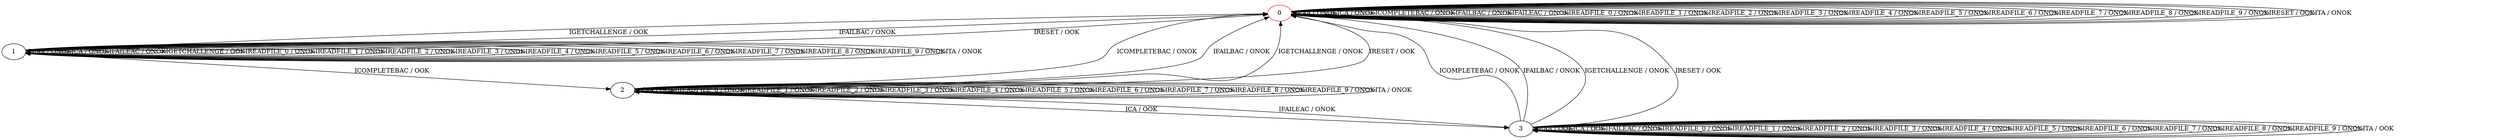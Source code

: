 digraph {
0 [color="red"]
1
2
3
0 -> 0 [label="IAA / ONOK"]
0 -> 0 [label="ICA / ONOK"]
0 -> 0 [label="ICOMPLETEBAC / ONOK"]
0 -> 0 [label="IFAILBAC / ONOK"]
0 -> 0 [label="IFAILEAC / ONOK"]
0 -> 1 [label="IGETCHALLENGE / OOK"]
0 -> 0 [label="IREADFILE_0 / ONOK"]
0 -> 0 [label="IREADFILE_1 / ONOK"]
0 -> 0 [label="IREADFILE_2 / ONOK"]
0 -> 0 [label="IREADFILE_3 / ONOK"]
0 -> 0 [label="IREADFILE_4 / ONOK"]
0 -> 0 [label="IREADFILE_5 / ONOK"]
0 -> 0 [label="IREADFILE_6 / ONOK"]
0 -> 0 [label="IREADFILE_7 / ONOK"]
0 -> 0 [label="IREADFILE_8 / ONOK"]
0 -> 0 [label="IREADFILE_9 / ONOK"]
0 -> 0 [label="IRESET / OOK"]
0 -> 0 [label="ITA / ONOK"]
1 -> 1 [label="IAA / ONOK"]
1 -> 1 [label="ICA / ONOK"]
1 -> 2 [label="ICOMPLETEBAC / OOK"]
1 -> 0 [label="IFAILBAC / ONOK"]
1 -> 1 [label="IFAILEAC / ONOK"]
1 -> 1 [label="IGETCHALLENGE / OOK"]
1 -> 1 [label="IREADFILE_0 / ONOK"]
1 -> 1 [label="IREADFILE_1 / ONOK"]
1 -> 1 [label="IREADFILE_2 / ONOK"]
1 -> 1 [label="IREADFILE_3 / ONOK"]
1 -> 1 [label="IREADFILE_4 / ONOK"]
1 -> 1 [label="IREADFILE_5 / ONOK"]
1 -> 1 [label="IREADFILE_6 / ONOK"]
1 -> 1 [label="IREADFILE_7 / ONOK"]
1 -> 1 [label="IREADFILE_8 / ONOK"]
1 -> 1 [label="IREADFILE_9 / ONOK"]
1 -> 0 [label="IRESET / OOK"]
1 -> 1 [label="ITA / ONOK"]
2 -> 2 [label="IAA / OOK"]
2 -> 3 [label="ICA / OOK"]
2 -> 0 [label="ICOMPLETEBAC / ONOK"]
2 -> 0 [label="IFAILBAC / ONOK"]
2 -> 3 [label="IFAILEAC / ONOK"]
2 -> 0 [label="IGETCHALLENGE / ONOK"]
2 -> 2 [label="IREADFILE_0 / ONOK"]
2 -> 2 [label="IREADFILE_1 / ONOK"]
2 -> 2 [label="IREADFILE_2 / ONOK"]
2 -> 2 [label="IREADFILE_3 / ONOK"]
2 -> 2 [label="IREADFILE_4 / ONOK"]
2 -> 2 [label="IREADFILE_5 / ONOK"]
2 -> 2 [label="IREADFILE_6 / ONOK"]
2 -> 2 [label="IREADFILE_7 / ONOK"]
2 -> 2 [label="IREADFILE_8 / ONOK"]
2 -> 2 [label="IREADFILE_9 / ONOK"]
2 -> 0 [label="IRESET / OOK"]
2 -> 2 [label="ITA / ONOK"]
3 -> 3 [label="IAA / OOK"]
3 -> 3 [label="ICA / OOK"]
3 -> 0 [label="ICOMPLETEBAC / ONOK"]
3 -> 0 [label="IFAILBAC / ONOK"]
3 -> 3 [label="IFAILEAC / ONOK"]
3 -> 0 [label="IGETCHALLENGE / ONOK"]
3 -> 3 [label="IREADFILE_0 / ONOK"]
3 -> 3 [label="IREADFILE_1 / ONOK"]
3 -> 3 [label="IREADFILE_2 / ONOK"]
3 -> 3 [label="IREADFILE_3 / ONOK"]
3 -> 3 [label="IREADFILE_4 / ONOK"]
3 -> 3 [label="IREADFILE_5 / ONOK"]
3 -> 3 [label="IREADFILE_6 / ONOK"]
3 -> 3 [label="IREADFILE_7 / ONOK"]
3 -> 3 [label="IREADFILE_8 / ONOK"]
3 -> 3 [label="IREADFILE_9 / ONOK"]
3 -> 0 [label="IRESET / OOK"]
3 -> 3 [label="ITA / OOK"]
}
